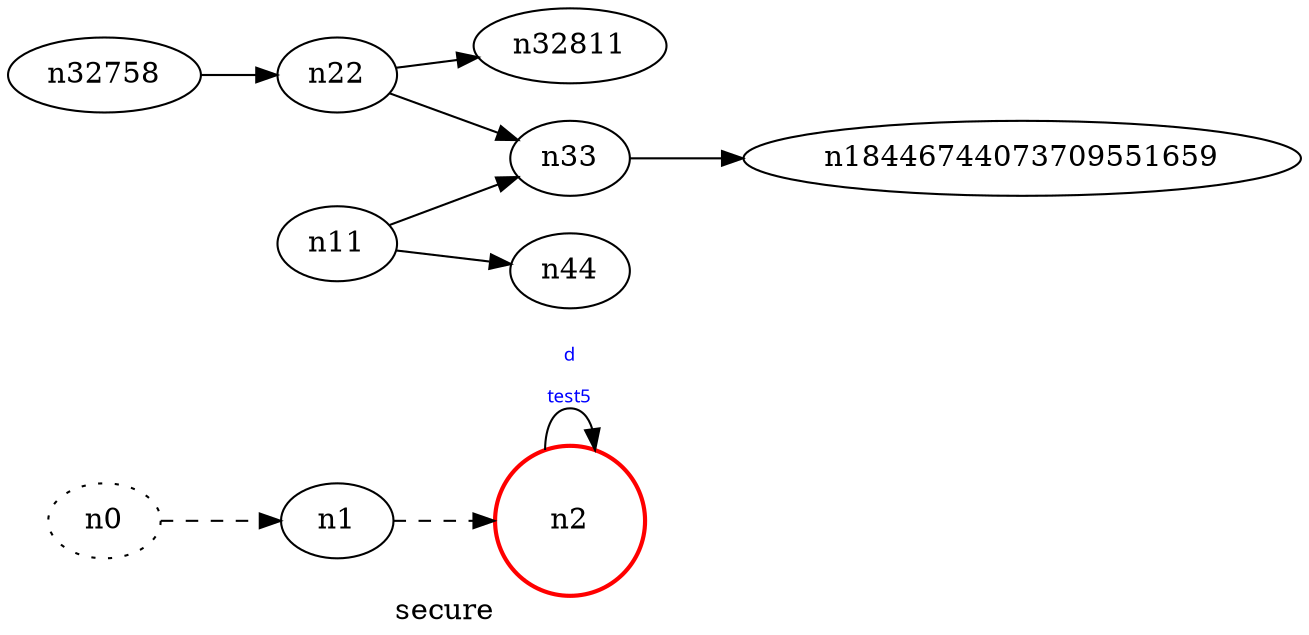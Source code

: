 digraph test5 {
	rankdir=LR;
	fontcolor=blue; /* c0; c1; c0 -- c1 */
	n0 [style=dotted, fillcolor="#123456"]; // c1; c32767; c2 -- c3
	n2 [height=1, width=1, color=red, style=filled];
	n2 [style=bold, xlabel="secure"];
	n0 -> n1 -> n2[style=dashed];
	n2 -> n2 [fontname="comic sans", label="d\n\l\G", fontcolor=blue, fontsize=9];
	n32758 -> n22;
	n11 -> n33;
	n11 -> n44;
	n22 -> n33;
	n22 -> n32811;
	n33 -> n18446744073709551659;
}
